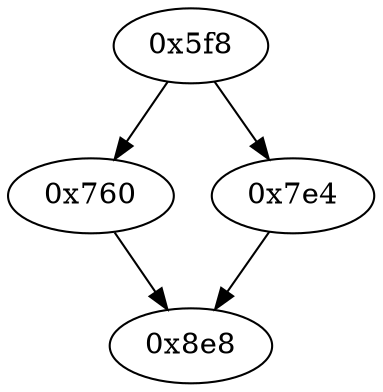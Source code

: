strict digraph "" {
	graph ["edge"="{}",
		file="/Users/mark/Documents/deobfus-2019-ccs/ALL-CFG/small-programs/1b-1-1-1-1-gt127-0-0-0/1528_recovered.dot",
		"graph"="{u'file': u'/Users/mark/Documents/deobfus-2019-ccs/ALL-CFG/small-programs/1b-1-1-1-1-gt127-0-0-0/1528_recovered.dot'}",
		"node"="{u'opcode': u''}"
	];
	"0x760"	 [opcode="[u'ldr', u'mov', u'ldr', u'ldr', u'add', u'sub', u'sub', u'mul', u'mov', u'eor', u'and', u'ldr', u'mov', u'ldr', u'cmp', u'mov', \
u'teq', u'mov', u'mov', u'cmp', u'mov', u'mov', u'cmp', u'mov', u'b']"];
	"0x8e8"	 [opcode="[u'mov', u'sub', u'pop']"];
	"0x760" -> "0x8e8";
	"0x7e4"	 [opcode="[u'ldr', u'bl', u'mov', u'b']"];
	"0x7e4" -> "0x8e8";
	"0x5f8"	 [opcode="[u'push', u'add', u'sub', u'ldr', u'str', u'mvn', u'ldr', u'sub', u'mul', u'mov', u'eor', u'tst', u'ldr', u'mov', u'mov', u'strb', \
u'ldr', u'cmp', u'mov', u'strb', u'ldr', u'ldr', u'ldr', u'ldr', u'ldr', u'ldr', u'ldr', u'add', u'str', u'ldr', u'add', u'str', \
u'ldr', u'add', u'str', u'b']"];
	"0x5f8" -> "0x760";
	"0x5f8" -> "0x7e4";
}
